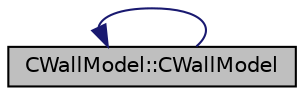 digraph "CWallModel::CWallModel"
{
  edge [fontname="Helvetica",fontsize="10",labelfontname="Helvetica",labelfontsize="10"];
  node [fontname="Helvetica",fontsize="10",shape=record];
  rankdir="LR";
  Node3 [label="CWallModel::CWallModel",height=0.2,width=0.4,color="black", fillcolor="grey75", style="filled", fontcolor="black"];
  Node3 -> Node3 [dir="back",color="midnightblue",fontsize="10",style="solid",fontname="Helvetica"];
}
